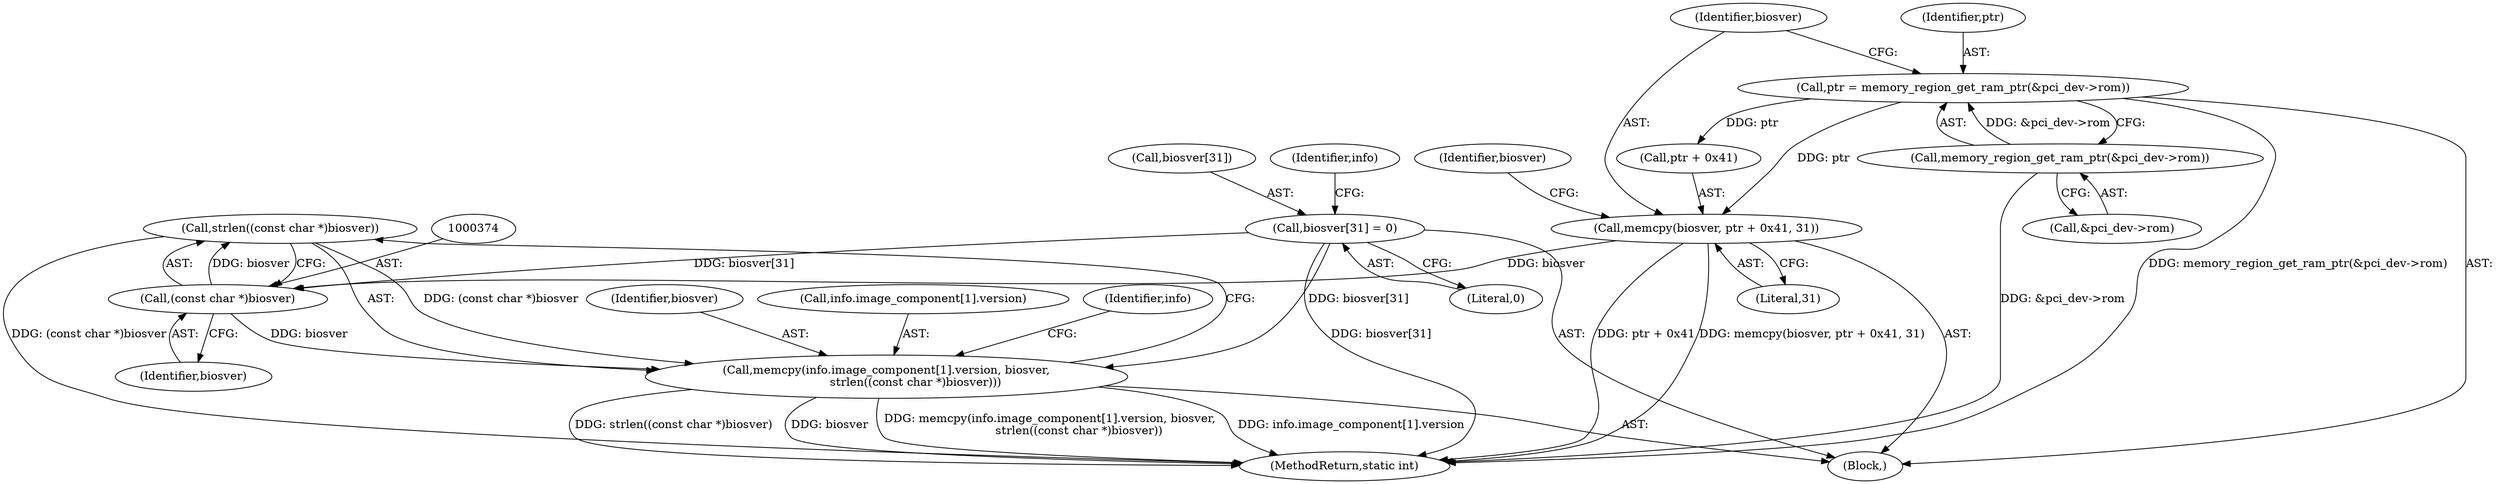 digraph "0_qemu_844864fbae66935951529408831c2f22367a57b6@API" {
"1000372" [label="(Call,strlen((const char *)biosver))"];
"1000373" [label="(Call,(const char *)biosver)"];
"1000348" [label="(Call,biosver[31] = 0)"];
"1000342" [label="(Call,memcpy(biosver, ptr + 0x41, 31))"];
"1000335" [label="(Call,ptr = memory_region_get_ram_ptr(&pci_dev->rom))"];
"1000337" [label="(Call,memory_region_get_ram_ptr(&pci_dev->rom))"];
"1000363" [label="(Call,memcpy(info.image_component[1].version, biosver,\n                strlen((const char *)biosver)))"];
"1000673" [label="(MethodReturn,static int)"];
"1000344" [label="(Call,ptr + 0x41)"];
"1000347" [label="(Literal,31)"];
"1000338" [label="(Call,&pci_dev->rom)"];
"1000332" [label="(Block,)"];
"1000357" [label="(Identifier,info)"];
"1000343" [label="(Identifier,biosver)"];
"1000375" [label="(Identifier,biosver)"];
"1000371" [label="(Identifier,biosver)"];
"1000336" [label="(Identifier,ptr)"];
"1000372" [label="(Call,strlen((const char *)biosver))"];
"1000364" [label="(Call,info.image_component[1].version)"];
"1000342" [label="(Call,memcpy(biosver, ptr + 0x41, 31))"];
"1000363" [label="(Call,memcpy(info.image_component[1].version, biosver,\n                strlen((const char *)biosver)))"];
"1000373" [label="(Call,(const char *)biosver)"];
"1000349" [label="(Call,biosver[31])"];
"1000337" [label="(Call,memory_region_get_ram_ptr(&pci_dev->rom))"];
"1000378" [label="(Identifier,info)"];
"1000352" [label="(Literal,0)"];
"1000350" [label="(Identifier,biosver)"];
"1000335" [label="(Call,ptr = memory_region_get_ram_ptr(&pci_dev->rom))"];
"1000348" [label="(Call,biosver[31] = 0)"];
"1000372" -> "1000363"  [label="AST: "];
"1000372" -> "1000373"  [label="CFG: "];
"1000373" -> "1000372"  [label="AST: "];
"1000363" -> "1000372"  [label="CFG: "];
"1000372" -> "1000673"  [label="DDG: (const char *)biosver"];
"1000372" -> "1000363"  [label="DDG: (const char *)biosver"];
"1000373" -> "1000372"  [label="DDG: biosver"];
"1000373" -> "1000375"  [label="CFG: "];
"1000374" -> "1000373"  [label="AST: "];
"1000375" -> "1000373"  [label="AST: "];
"1000373" -> "1000363"  [label="DDG: biosver"];
"1000348" -> "1000373"  [label="DDG: biosver[31]"];
"1000342" -> "1000373"  [label="DDG: biosver"];
"1000348" -> "1000332"  [label="AST: "];
"1000348" -> "1000352"  [label="CFG: "];
"1000349" -> "1000348"  [label="AST: "];
"1000352" -> "1000348"  [label="AST: "];
"1000357" -> "1000348"  [label="CFG: "];
"1000348" -> "1000673"  [label="DDG: biosver[31]"];
"1000348" -> "1000363"  [label="DDG: biosver[31]"];
"1000342" -> "1000332"  [label="AST: "];
"1000342" -> "1000347"  [label="CFG: "];
"1000343" -> "1000342"  [label="AST: "];
"1000344" -> "1000342"  [label="AST: "];
"1000347" -> "1000342"  [label="AST: "];
"1000350" -> "1000342"  [label="CFG: "];
"1000342" -> "1000673"  [label="DDG: ptr + 0x41"];
"1000342" -> "1000673"  [label="DDG: memcpy(biosver, ptr + 0x41, 31)"];
"1000335" -> "1000342"  [label="DDG: ptr"];
"1000335" -> "1000332"  [label="AST: "];
"1000335" -> "1000337"  [label="CFG: "];
"1000336" -> "1000335"  [label="AST: "];
"1000337" -> "1000335"  [label="AST: "];
"1000343" -> "1000335"  [label="CFG: "];
"1000335" -> "1000673"  [label="DDG: memory_region_get_ram_ptr(&pci_dev->rom)"];
"1000337" -> "1000335"  [label="DDG: &pci_dev->rom"];
"1000335" -> "1000344"  [label="DDG: ptr"];
"1000337" -> "1000338"  [label="CFG: "];
"1000338" -> "1000337"  [label="AST: "];
"1000337" -> "1000673"  [label="DDG: &pci_dev->rom"];
"1000363" -> "1000332"  [label="AST: "];
"1000364" -> "1000363"  [label="AST: "];
"1000371" -> "1000363"  [label="AST: "];
"1000378" -> "1000363"  [label="CFG: "];
"1000363" -> "1000673"  [label="DDG: info.image_component[1].version"];
"1000363" -> "1000673"  [label="DDG: strlen((const char *)biosver)"];
"1000363" -> "1000673"  [label="DDG: biosver"];
"1000363" -> "1000673"  [label="DDG: memcpy(info.image_component[1].version, biosver,\n                strlen((const char *)biosver))"];
}
